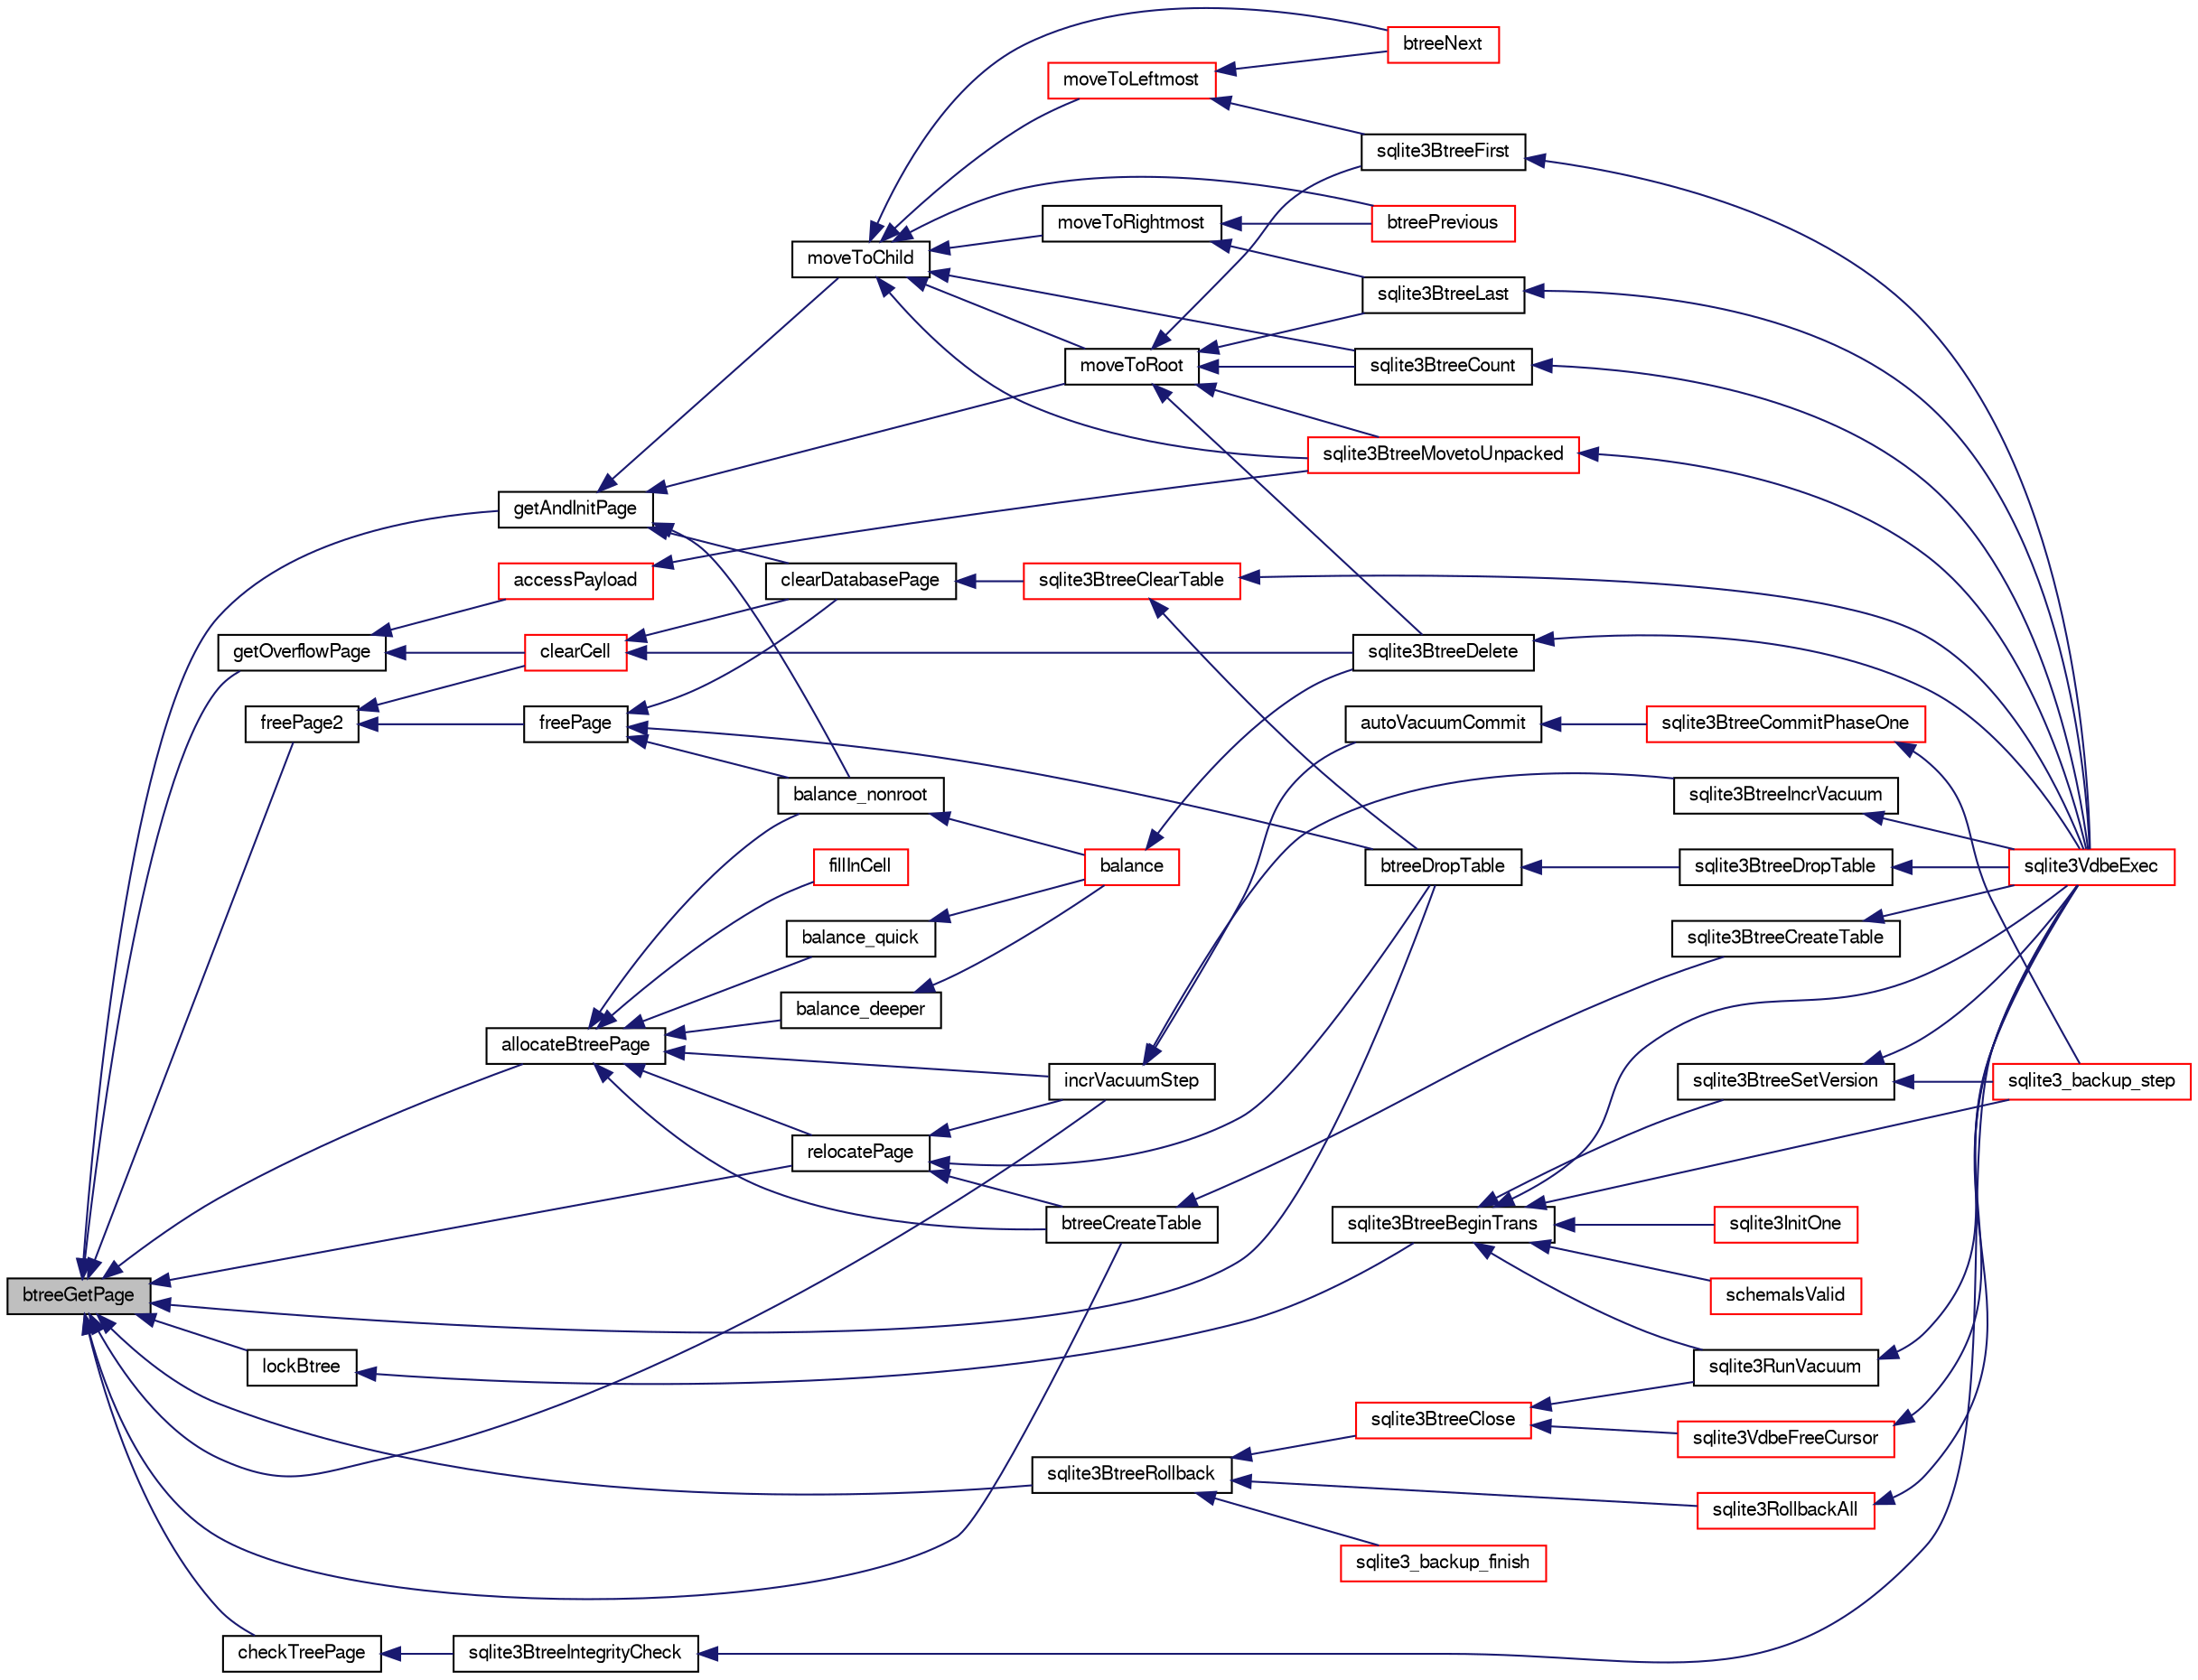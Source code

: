 digraph "btreeGetPage"
{
  edge [fontname="FreeSans",fontsize="10",labelfontname="FreeSans",labelfontsize="10"];
  node [fontname="FreeSans",fontsize="10",shape=record];
  rankdir="LR";
  Node27182 [label="btreeGetPage",height=0.2,width=0.4,color="black", fillcolor="grey75", style="filled", fontcolor="black"];
  Node27182 -> Node27183 [dir="back",color="midnightblue",fontsize="10",style="solid",fontname="FreeSans"];
  Node27183 [label="getAndInitPage",height=0.2,width=0.4,color="black", fillcolor="white", style="filled",URL="$sqlite3_8c.html#ae85122d12808231a8d58459440a405ab"];
  Node27183 -> Node27184 [dir="back",color="midnightblue",fontsize="10",style="solid",fontname="FreeSans"];
  Node27184 [label="moveToChild",height=0.2,width=0.4,color="black", fillcolor="white", style="filled",URL="$sqlite3_8c.html#a1dbea539dd841af085ba1e1390922237"];
  Node27184 -> Node27185 [dir="back",color="midnightblue",fontsize="10",style="solid",fontname="FreeSans"];
  Node27185 [label="moveToRoot",height=0.2,width=0.4,color="black", fillcolor="white", style="filled",URL="$sqlite3_8c.html#a2b8fb9bf88e10e7e4dedc8da64e7e956"];
  Node27185 -> Node27186 [dir="back",color="midnightblue",fontsize="10",style="solid",fontname="FreeSans"];
  Node27186 [label="sqlite3BtreeFirst",height=0.2,width=0.4,color="black", fillcolor="white", style="filled",URL="$sqlite3_8c.html#a1e6ef22f77a31436c5918e4b05403093"];
  Node27186 -> Node27187 [dir="back",color="midnightblue",fontsize="10",style="solid",fontname="FreeSans"];
  Node27187 [label="sqlite3VdbeExec",height=0.2,width=0.4,color="red", fillcolor="white", style="filled",URL="$sqlite3_8c.html#a8ce40a614bdc56719c4d642b1e4dfb21"];
  Node27185 -> Node27448 [dir="back",color="midnightblue",fontsize="10",style="solid",fontname="FreeSans"];
  Node27448 [label="sqlite3BtreeLast",height=0.2,width=0.4,color="black", fillcolor="white", style="filled",URL="$sqlite3_8c.html#a2ce629e6262037373b2dc2e3caf474c0"];
  Node27448 -> Node27187 [dir="back",color="midnightblue",fontsize="10",style="solid",fontname="FreeSans"];
  Node27185 -> Node27449 [dir="back",color="midnightblue",fontsize="10",style="solid",fontname="FreeSans"];
  Node27449 [label="sqlite3BtreeMovetoUnpacked",height=0.2,width=0.4,color="red", fillcolor="white", style="filled",URL="$sqlite3_8c.html#a6d0b5aed55d5e85a0a6bfcae169fe579"];
  Node27449 -> Node27187 [dir="back",color="midnightblue",fontsize="10",style="solid",fontname="FreeSans"];
  Node27185 -> Node27455 [dir="back",color="midnightblue",fontsize="10",style="solid",fontname="FreeSans"];
  Node27455 [label="sqlite3BtreeDelete",height=0.2,width=0.4,color="black", fillcolor="white", style="filled",URL="$sqlite3_8c.html#a65c40cd7ec987dbd25392a180f388fe7"];
  Node27455 -> Node27187 [dir="back",color="midnightblue",fontsize="10",style="solid",fontname="FreeSans"];
  Node27185 -> Node27456 [dir="back",color="midnightblue",fontsize="10",style="solid",fontname="FreeSans"];
  Node27456 [label="sqlite3BtreeCount",height=0.2,width=0.4,color="black", fillcolor="white", style="filled",URL="$sqlite3_8c.html#ab162651b72ea609cf8e8fcd3d3320517"];
  Node27456 -> Node27187 [dir="back",color="midnightblue",fontsize="10",style="solid",fontname="FreeSans"];
  Node27184 -> Node27457 [dir="back",color="midnightblue",fontsize="10",style="solid",fontname="FreeSans"];
  Node27457 [label="moveToLeftmost",height=0.2,width=0.4,color="red", fillcolor="white", style="filled",URL="$sqlite3_8c.html#ae612f0a49a92eb71d75f018bd3c55400"];
  Node27457 -> Node27186 [dir="back",color="midnightblue",fontsize="10",style="solid",fontname="FreeSans"];
  Node27457 -> Node27458 [dir="back",color="midnightblue",fontsize="10",style="solid",fontname="FreeSans"];
  Node27458 [label="btreeNext",height=0.2,width=0.4,color="red", fillcolor="white", style="filled",URL="$sqlite3_8c.html#a937623744e3658bd068b8ad99e87c356"];
  Node27184 -> Node27463 [dir="back",color="midnightblue",fontsize="10",style="solid",fontname="FreeSans"];
  Node27463 [label="moveToRightmost",height=0.2,width=0.4,color="black", fillcolor="white", style="filled",URL="$sqlite3_8c.html#a0f818654466695149ef54b1cdc16887d"];
  Node27463 -> Node27448 [dir="back",color="midnightblue",fontsize="10",style="solid",fontname="FreeSans"];
  Node27463 -> Node27464 [dir="back",color="midnightblue",fontsize="10",style="solid",fontname="FreeSans"];
  Node27464 [label="btreePrevious",height=0.2,width=0.4,color="red", fillcolor="white", style="filled",URL="$sqlite3_8c.html#a6b41260c8b5d49d50962296ee829b244"];
  Node27184 -> Node27449 [dir="back",color="midnightblue",fontsize="10",style="solid",fontname="FreeSans"];
  Node27184 -> Node27458 [dir="back",color="midnightblue",fontsize="10",style="solid",fontname="FreeSans"];
  Node27184 -> Node27464 [dir="back",color="midnightblue",fontsize="10",style="solid",fontname="FreeSans"];
  Node27184 -> Node27456 [dir="back",color="midnightblue",fontsize="10",style="solid",fontname="FreeSans"];
  Node27183 -> Node27185 [dir="back",color="midnightblue",fontsize="10",style="solid",fontname="FreeSans"];
  Node27183 -> Node27466 [dir="back",color="midnightblue",fontsize="10",style="solid",fontname="FreeSans"];
  Node27466 [label="balance_nonroot",height=0.2,width=0.4,color="black", fillcolor="white", style="filled",URL="$sqlite3_8c.html#a513ba5c0beb3462a4b60064469f1539d"];
  Node27466 -> Node27467 [dir="back",color="midnightblue",fontsize="10",style="solid",fontname="FreeSans"];
  Node27467 [label="balance",height=0.2,width=0.4,color="red", fillcolor="white", style="filled",URL="$sqlite3_8c.html#a173f7c872fb68ccd3a20440d640b66c7"];
  Node27467 -> Node27455 [dir="back",color="midnightblue",fontsize="10",style="solid",fontname="FreeSans"];
  Node27183 -> Node27468 [dir="back",color="midnightblue",fontsize="10",style="solid",fontname="FreeSans"];
  Node27468 [label="clearDatabasePage",height=0.2,width=0.4,color="black", fillcolor="white", style="filled",URL="$sqlite3_8c.html#aecc3046a56feeeabd3ca93c0685e35d5"];
  Node27468 -> Node27469 [dir="back",color="midnightblue",fontsize="10",style="solid",fontname="FreeSans"];
  Node27469 [label="sqlite3BtreeClearTable",height=0.2,width=0.4,color="red", fillcolor="white", style="filled",URL="$sqlite3_8c.html#ac2fcbee7dcc155d776ecf9d5151f3872"];
  Node27469 -> Node27471 [dir="back",color="midnightblue",fontsize="10",style="solid",fontname="FreeSans"];
  Node27471 [label="btreeDropTable",height=0.2,width=0.4,color="black", fillcolor="white", style="filled",URL="$sqlite3_8c.html#abba4061ea34842db278e91f537d2c2ff"];
  Node27471 -> Node27472 [dir="back",color="midnightblue",fontsize="10",style="solid",fontname="FreeSans"];
  Node27472 [label="sqlite3BtreeDropTable",height=0.2,width=0.4,color="black", fillcolor="white", style="filled",URL="$sqlite3_8c.html#a7b9a218bc08d8acfc94b74ea5c47eaa8"];
  Node27472 -> Node27187 [dir="back",color="midnightblue",fontsize="10",style="solid",fontname="FreeSans"];
  Node27469 -> Node27187 [dir="back",color="midnightblue",fontsize="10",style="solid",fontname="FreeSans"];
  Node27182 -> Node27473 [dir="back",color="midnightblue",fontsize="10",style="solid",fontname="FreeSans"];
  Node27473 [label="lockBtree",height=0.2,width=0.4,color="black", fillcolor="white", style="filled",URL="$sqlite3_8c.html#a5b808194d3178be15705a420265cee9d"];
  Node27473 -> Node27474 [dir="back",color="midnightblue",fontsize="10",style="solid",fontname="FreeSans"];
  Node27474 [label="sqlite3BtreeBeginTrans",height=0.2,width=0.4,color="black", fillcolor="white", style="filled",URL="$sqlite3_8c.html#a52d6706df15c67c22aa7d0e290c16bf5"];
  Node27474 -> Node27475 [dir="back",color="midnightblue",fontsize="10",style="solid",fontname="FreeSans"];
  Node27475 [label="sqlite3BtreeSetVersion",height=0.2,width=0.4,color="black", fillcolor="white", style="filled",URL="$sqlite3_8c.html#a2db3061b5c557699a47415ca0342ba01"];
  Node27475 -> Node27400 [dir="back",color="midnightblue",fontsize="10",style="solid",fontname="FreeSans"];
  Node27400 [label="sqlite3_backup_step",height=0.2,width=0.4,color="red", fillcolor="white", style="filled",URL="$sqlite3_8h.html#a1699b75e98d082eebc465a9e64c35269"];
  Node27475 -> Node27187 [dir="back",color="midnightblue",fontsize="10",style="solid",fontname="FreeSans"];
  Node27474 -> Node27400 [dir="back",color="midnightblue",fontsize="10",style="solid",fontname="FreeSans"];
  Node27474 -> Node27187 [dir="back",color="midnightblue",fontsize="10",style="solid",fontname="FreeSans"];
  Node27474 -> Node27213 [dir="back",color="midnightblue",fontsize="10",style="solid",fontname="FreeSans"];
  Node27213 [label="sqlite3InitOne",height=0.2,width=0.4,color="red", fillcolor="white", style="filled",URL="$sqlite3_8c.html#ac4318b25df65269906b0379251fe9b85"];
  Node27474 -> Node27398 [dir="back",color="midnightblue",fontsize="10",style="solid",fontname="FreeSans"];
  Node27398 [label="schemaIsValid",height=0.2,width=0.4,color="red", fillcolor="white", style="filled",URL="$sqlite3_8c.html#a7c466fe28e7ca6f46b8bf72c46d9738d"];
  Node27474 -> Node27373 [dir="back",color="midnightblue",fontsize="10",style="solid",fontname="FreeSans"];
  Node27373 [label="sqlite3RunVacuum",height=0.2,width=0.4,color="black", fillcolor="white", style="filled",URL="$sqlite3_8c.html#a5e83ddc7b3e7e8e79ad5d1fc92de1d2f"];
  Node27373 -> Node27187 [dir="back",color="midnightblue",fontsize="10",style="solid",fontname="FreeSans"];
  Node27182 -> Node27476 [dir="back",color="midnightblue",fontsize="10",style="solid",fontname="FreeSans"];
  Node27476 [label="relocatePage",height=0.2,width=0.4,color="black", fillcolor="white", style="filled",URL="$sqlite3_8c.html#af8fb5934ff87b02845c89350c57fd2bc"];
  Node27476 -> Node27477 [dir="back",color="midnightblue",fontsize="10",style="solid",fontname="FreeSans"];
  Node27477 [label="incrVacuumStep",height=0.2,width=0.4,color="black", fillcolor="white", style="filled",URL="$sqlite3_8c.html#a68a85130a567f1700dc0907ec9227892"];
  Node27477 -> Node27478 [dir="back",color="midnightblue",fontsize="10",style="solid",fontname="FreeSans"];
  Node27478 [label="sqlite3BtreeIncrVacuum",height=0.2,width=0.4,color="black", fillcolor="white", style="filled",URL="$sqlite3_8c.html#a0b4c98acfd785fc6d5dc5c3237030318"];
  Node27478 -> Node27187 [dir="back",color="midnightblue",fontsize="10",style="solid",fontname="FreeSans"];
  Node27477 -> Node27479 [dir="back",color="midnightblue",fontsize="10",style="solid",fontname="FreeSans"];
  Node27479 [label="autoVacuumCommit",height=0.2,width=0.4,color="black", fillcolor="white", style="filled",URL="$sqlite3_8c.html#a809d22c6311135ae3048adf41febaef0"];
  Node27479 -> Node27480 [dir="back",color="midnightblue",fontsize="10",style="solid",fontname="FreeSans"];
  Node27480 [label="sqlite3BtreeCommitPhaseOne",height=0.2,width=0.4,color="red", fillcolor="white", style="filled",URL="$sqlite3_8c.html#ae266cba101e64ad99a166f237532e262"];
  Node27480 -> Node27400 [dir="back",color="midnightblue",fontsize="10",style="solid",fontname="FreeSans"];
  Node27476 -> Node27483 [dir="back",color="midnightblue",fontsize="10",style="solid",fontname="FreeSans"];
  Node27483 [label="btreeCreateTable",height=0.2,width=0.4,color="black", fillcolor="white", style="filled",URL="$sqlite3_8c.html#a48e09eaac366a6b585edd02553872954"];
  Node27483 -> Node27484 [dir="back",color="midnightblue",fontsize="10",style="solid",fontname="FreeSans"];
  Node27484 [label="sqlite3BtreeCreateTable",height=0.2,width=0.4,color="black", fillcolor="white", style="filled",URL="$sqlite3_8c.html#a1a9ef91a0faff12254ec3f58cade3291"];
  Node27484 -> Node27187 [dir="back",color="midnightblue",fontsize="10",style="solid",fontname="FreeSans"];
  Node27476 -> Node27471 [dir="back",color="midnightblue",fontsize="10",style="solid",fontname="FreeSans"];
  Node27182 -> Node27477 [dir="back",color="midnightblue",fontsize="10",style="solid",fontname="FreeSans"];
  Node27182 -> Node27485 [dir="back",color="midnightblue",fontsize="10",style="solid",fontname="FreeSans"];
  Node27485 [label="sqlite3BtreeRollback",height=0.2,width=0.4,color="black", fillcolor="white", style="filled",URL="$sqlite3_8c.html#a317473acdafdd688385c8954f09de186"];
  Node27485 -> Node27486 [dir="back",color="midnightblue",fontsize="10",style="solid",fontname="FreeSans"];
  Node27486 [label="sqlite3BtreeClose",height=0.2,width=0.4,color="red", fillcolor="white", style="filled",URL="$sqlite3_8c.html#a729b65009b66a99200496b09c124df01"];
  Node27486 -> Node27487 [dir="back",color="midnightblue",fontsize="10",style="solid",fontname="FreeSans"];
  Node27487 [label="sqlite3VdbeFreeCursor",height=0.2,width=0.4,color="red", fillcolor="white", style="filled",URL="$sqlite3_8c.html#a0f9084083e1d0639708934630f33d6ef"];
  Node27487 -> Node27187 [dir="back",color="midnightblue",fontsize="10",style="solid",fontname="FreeSans"];
  Node27486 -> Node27373 [dir="back",color="midnightblue",fontsize="10",style="solid",fontname="FreeSans"];
  Node27485 -> Node27417 [dir="back",color="midnightblue",fontsize="10",style="solid",fontname="FreeSans"];
  Node27417 [label="sqlite3_backup_finish",height=0.2,width=0.4,color="red", fillcolor="white", style="filled",URL="$sqlite3_8h.html#a176857dd58d99be53b6d7305533e0048"];
  Node27485 -> Node27405 [dir="back",color="midnightblue",fontsize="10",style="solid",fontname="FreeSans"];
  Node27405 [label="sqlite3RollbackAll",height=0.2,width=0.4,color="red", fillcolor="white", style="filled",URL="$sqlite3_8c.html#ad902dd388d73208539f557962e3fe6bb"];
  Node27405 -> Node27187 [dir="back",color="midnightblue",fontsize="10",style="solid",fontname="FreeSans"];
  Node27182 -> Node27491 [dir="back",color="midnightblue",fontsize="10",style="solid",fontname="FreeSans"];
  Node27491 [label="getOverflowPage",height=0.2,width=0.4,color="black", fillcolor="white", style="filled",URL="$sqlite3_8c.html#af907f898e049d621e2c9dc1ed1d63cf4"];
  Node27491 -> Node27492 [dir="back",color="midnightblue",fontsize="10",style="solid",fontname="FreeSans"];
  Node27492 [label="accessPayload",height=0.2,width=0.4,color="red", fillcolor="white", style="filled",URL="$sqlite3_8c.html#acf70e6d3cb6afd54d677b3dffb6959d2"];
  Node27492 -> Node27449 [dir="back",color="midnightblue",fontsize="10",style="solid",fontname="FreeSans"];
  Node27491 -> Node27502 [dir="back",color="midnightblue",fontsize="10",style="solid",fontname="FreeSans"];
  Node27502 [label="clearCell",height=0.2,width=0.4,color="red", fillcolor="white", style="filled",URL="$sqlite3_8c.html#acde9692b1b53b7e35fa3ee62c01a0341"];
  Node27502 -> Node27455 [dir="back",color="midnightblue",fontsize="10",style="solid",fontname="FreeSans"];
  Node27502 -> Node27468 [dir="back",color="midnightblue",fontsize="10",style="solid",fontname="FreeSans"];
  Node27182 -> Node27503 [dir="back",color="midnightblue",fontsize="10",style="solid",fontname="FreeSans"];
  Node27503 [label="allocateBtreePage",height=0.2,width=0.4,color="black", fillcolor="white", style="filled",URL="$sqlite3_8c.html#ae84ce1103eabfe9455a6a59e6cec4a33"];
  Node27503 -> Node27476 [dir="back",color="midnightblue",fontsize="10",style="solid",fontname="FreeSans"];
  Node27503 -> Node27477 [dir="back",color="midnightblue",fontsize="10",style="solid",fontname="FreeSans"];
  Node27503 -> Node27504 [dir="back",color="midnightblue",fontsize="10",style="solid",fontname="FreeSans"];
  Node27504 [label="fillInCell",height=0.2,width=0.4,color="red", fillcolor="white", style="filled",URL="$sqlite3_8c.html#ab66a77004cf93954f2aae7e52a4e51a7"];
  Node27503 -> Node27505 [dir="back",color="midnightblue",fontsize="10",style="solid",fontname="FreeSans"];
  Node27505 [label="balance_quick",height=0.2,width=0.4,color="black", fillcolor="white", style="filled",URL="$sqlite3_8c.html#a92f1869a02b8b9196e5ea7ed2e61c328"];
  Node27505 -> Node27467 [dir="back",color="midnightblue",fontsize="10",style="solid",fontname="FreeSans"];
  Node27503 -> Node27466 [dir="back",color="midnightblue",fontsize="10",style="solid",fontname="FreeSans"];
  Node27503 -> Node27506 [dir="back",color="midnightblue",fontsize="10",style="solid",fontname="FreeSans"];
  Node27506 [label="balance_deeper",height=0.2,width=0.4,color="black", fillcolor="white", style="filled",URL="$sqlite3_8c.html#af8eafba12a6ebc987cf6ae89f4cce1a8"];
  Node27506 -> Node27467 [dir="back",color="midnightblue",fontsize="10",style="solid",fontname="FreeSans"];
  Node27503 -> Node27483 [dir="back",color="midnightblue",fontsize="10",style="solid",fontname="FreeSans"];
  Node27182 -> Node27507 [dir="back",color="midnightblue",fontsize="10",style="solid",fontname="FreeSans"];
  Node27507 [label="freePage2",height=0.2,width=0.4,color="black", fillcolor="white", style="filled",URL="$sqlite3_8c.html#a625a2c2bdaf95cdb3a7cb945201f7efb"];
  Node27507 -> Node27508 [dir="back",color="midnightblue",fontsize="10",style="solid",fontname="FreeSans"];
  Node27508 [label="freePage",height=0.2,width=0.4,color="black", fillcolor="white", style="filled",URL="$sqlite3_8c.html#ad98f5006fdec390948dd2966cf0cf12f"];
  Node27508 -> Node27466 [dir="back",color="midnightblue",fontsize="10",style="solid",fontname="FreeSans"];
  Node27508 -> Node27468 [dir="back",color="midnightblue",fontsize="10",style="solid",fontname="FreeSans"];
  Node27508 -> Node27471 [dir="back",color="midnightblue",fontsize="10",style="solid",fontname="FreeSans"];
  Node27507 -> Node27502 [dir="back",color="midnightblue",fontsize="10",style="solid",fontname="FreeSans"];
  Node27182 -> Node27483 [dir="back",color="midnightblue",fontsize="10",style="solid",fontname="FreeSans"];
  Node27182 -> Node27471 [dir="back",color="midnightblue",fontsize="10",style="solid",fontname="FreeSans"];
  Node27182 -> Node27509 [dir="back",color="midnightblue",fontsize="10",style="solid",fontname="FreeSans"];
  Node27509 [label="checkTreePage",height=0.2,width=0.4,color="black", fillcolor="white", style="filled",URL="$sqlite3_8c.html#a0bdac89d12e5ac328d260ae8259777b2"];
  Node27509 -> Node27510 [dir="back",color="midnightblue",fontsize="10",style="solid",fontname="FreeSans"];
  Node27510 [label="sqlite3BtreeIntegrityCheck",height=0.2,width=0.4,color="black", fillcolor="white", style="filled",URL="$sqlite3_8c.html#aa00011902d9e5ba26452d147c43fa1d8"];
  Node27510 -> Node27187 [dir="back",color="midnightblue",fontsize="10",style="solid",fontname="FreeSans"];
}
